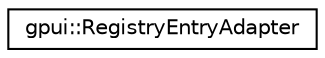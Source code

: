 digraph "Graphical Class Hierarchy"
{
 // LATEX_PDF_SIZE
  edge [fontname="Helvetica",fontsize="10",labelfontname="Helvetica",labelfontsize="10"];
  node [fontname="Helvetica",fontsize="10",shape=record];
  rankdir="LR";
  Node0 [label="gpui::RegistryEntryAdapter",height=0.2,width=0.4,color="black", fillcolor="white", style="filled",URL="$classgpui_1_1_registry_entry_adapter.html",tooltip=" "];
}
